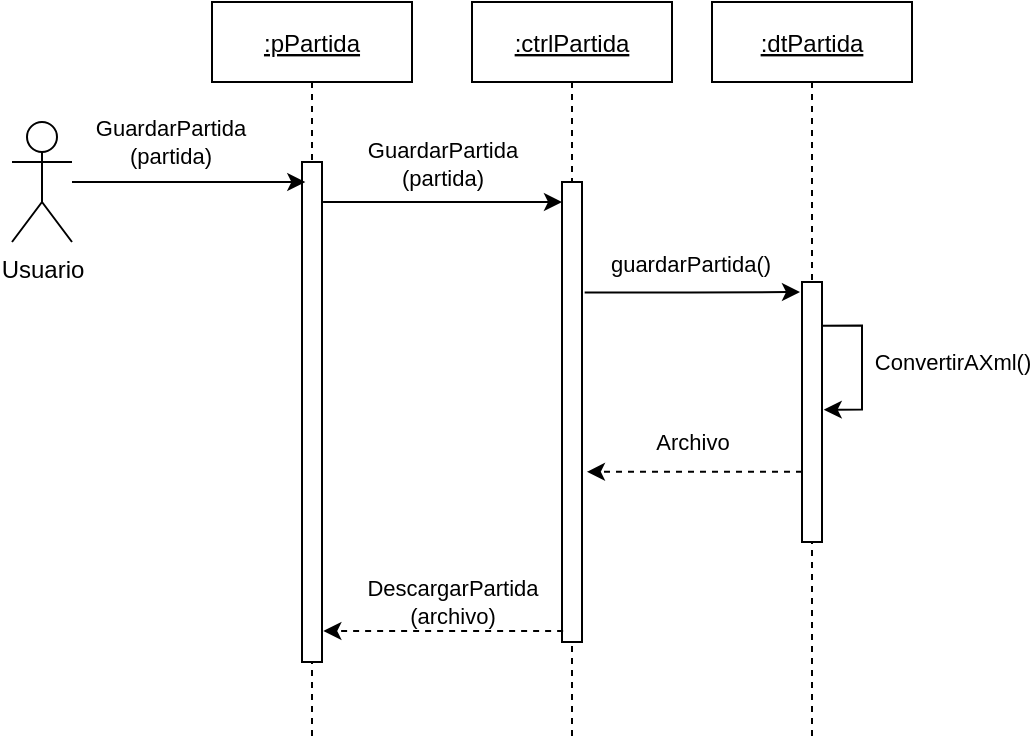 <mxfile version="13.7.9" type="device"><diagram id="dKuA8Z6GoHFrCsmcMbug" name="Página-1"><mxGraphModel dx="1024" dy="592" grid="1" gridSize="10" guides="1" tooltips="1" connect="1" arrows="1" fold="1" page="1" pageScale="1" pageWidth="1100" pageHeight="850" math="0" shadow="0"><root><mxCell id="0"/><mxCell id="1" parent="0"/><mxCell id="Uzp0QiFveka1PErk5RbL-3" value=":ctrlPartida" style="shape=umlLifeline;perimeter=lifelinePerimeter;container=1;collapsible=0;recursiveResize=0;rounded=0;shadow=0;strokeWidth=1;fontStyle=4" vertex="1" parent="1"><mxGeometry x="270" y="90" width="100" height="370" as="geometry"/></mxCell><mxCell id="Uzp0QiFveka1PErk5RbL-4" value="" style="points=[];perimeter=orthogonalPerimeter;rounded=0;shadow=0;strokeWidth=1;" vertex="1" parent="Uzp0QiFveka1PErk5RbL-3"><mxGeometry x="45" y="90" width="10" height="230" as="geometry"/></mxCell><mxCell id="Uzp0QiFveka1PErk5RbL-6" value=":pPartida" style="shape=umlLifeline;perimeter=lifelinePerimeter;container=1;collapsible=0;recursiveResize=0;rounded=0;shadow=0;strokeWidth=1;fontStyle=4" vertex="1" parent="1"><mxGeometry x="140" y="90" width="100" height="370" as="geometry"/></mxCell><mxCell id="Uzp0QiFveka1PErk5RbL-7" value="" style="points=[];perimeter=orthogonalPerimeter;rounded=0;shadow=0;strokeWidth=1;" vertex="1" parent="Uzp0QiFveka1PErk5RbL-6"><mxGeometry x="45" y="80" width="10" height="250" as="geometry"/></mxCell><mxCell id="Uzp0QiFveka1PErk5RbL-8" value="GuardarPartida&lt;br&gt;(partida)" style="edgeStyle=orthogonalEdgeStyle;rounded=0;orthogonalLoop=1;jettySize=auto;html=1;labelBackgroundColor=none;entryX=0.166;entryY=0.04;entryDx=0;entryDy=0;entryPerimeter=0;" edge="1" parent="1" source="Uzp0QiFveka1PErk5RbL-9" target="Uzp0QiFveka1PErk5RbL-7"><mxGeometry x="-0.167" y="20" relative="1" as="geometry"><mxPoint as="offset"/><mxPoint x="160" y="180" as="targetPoint"/></mxGeometry></mxCell><mxCell id="Uzp0QiFveka1PErk5RbL-9" value="Usuario" style="shape=umlActor;verticalLabelPosition=bottom;verticalAlign=top;html=1;" vertex="1" parent="1"><mxGeometry x="40" y="150" width="30" height="60" as="geometry"/></mxCell><mxCell id="Uzp0QiFveka1PErk5RbL-13" value=":dtPartida" style="shape=umlLifeline;perimeter=lifelinePerimeter;container=1;collapsible=0;recursiveResize=0;rounded=0;shadow=0;strokeWidth=1;fontStyle=4" vertex="1" parent="1"><mxGeometry x="390" y="90" width="100" height="370" as="geometry"/></mxCell><mxCell id="Uzp0QiFveka1PErk5RbL-14" value="" style="points=[];perimeter=orthogonalPerimeter;rounded=0;shadow=0;strokeWidth=1;" vertex="1" parent="Uzp0QiFveka1PErk5RbL-13"><mxGeometry x="45" y="140" width="10" height="130" as="geometry"/></mxCell><mxCell id="Uzp0QiFveka1PErk5RbL-25" value="ConvertirAXml()" style="edgeStyle=orthogonalEdgeStyle;rounded=0;orthogonalLoop=1;jettySize=auto;html=1;entryX=1.086;entryY=0.491;entryDx=0;entryDy=0;entryPerimeter=0;exitX=0.994;exitY=0.168;exitDx=0;exitDy=0;exitPerimeter=0;" edge="1" parent="Uzp0QiFveka1PErk5RbL-13" source="Uzp0QiFveka1PErk5RbL-14" target="Uzp0QiFveka1PErk5RbL-14"><mxGeometry x="-0.506" y="-49" relative="1" as="geometry"><mxPoint x="94" y="18" as="offset"/></mxGeometry></mxCell><mxCell id="Uzp0QiFveka1PErk5RbL-17" value="GuardarPartida&lt;br&gt;(partida)" style="edgeStyle=orthogonalEdgeStyle;rounded=0;orthogonalLoop=1;jettySize=auto;html=1;labelBackgroundColor=none;exitX=1.053;exitY=0.08;exitDx=0;exitDy=0;exitPerimeter=0;" edge="1" parent="1" source="Uzp0QiFveka1PErk5RbL-7"><mxGeometry x="-0.001" y="20" relative="1" as="geometry"><mxPoint x="190" y="190" as="sourcePoint"/><mxPoint as="offset"/><mxPoint x="315" y="190" as="targetPoint"/></mxGeometry></mxCell><mxCell id="Uzp0QiFveka1PErk5RbL-18" value="guardarPartida()" style="edgeStyle=orthogonalEdgeStyle;rounded=0;orthogonalLoop=1;jettySize=auto;html=1;labelBackgroundColor=none;exitX=1.133;exitY=0.24;exitDx=0;exitDy=0;exitPerimeter=0;" edge="1" parent="1" source="Uzp0QiFveka1PErk5RbL-4"><mxGeometry x="-0.012" y="15" relative="1" as="geometry"><mxPoint x="434" y="235" as="targetPoint"/><mxPoint as="offset"/><mxPoint x="320" y="235" as="sourcePoint"/></mxGeometry></mxCell><mxCell id="Uzp0QiFveka1PErk5RbL-22" value="DescargarPartida&lt;br&gt;(archivo)" style="edgeStyle=orthogonalEdgeStyle;rounded=0;orthogonalLoop=1;jettySize=auto;html=1;entryX=1.067;entryY=0.938;entryDx=0;entryDy=0;entryPerimeter=0;exitX=0.056;exitY=0.976;exitDx=0;exitDy=0;exitPerimeter=0;dashed=1;" edge="1" parent="1" source="Uzp0QiFveka1PErk5RbL-4" target="Uzp0QiFveka1PErk5RbL-7"><mxGeometry x="-0.073" y="-14" relative="1" as="geometry"><mxPoint x="300" y="405" as="sourcePoint"/><mxPoint as="offset"/></mxGeometry></mxCell><mxCell id="Uzp0QiFveka1PErk5RbL-26" value="Archivo" style="edgeStyle=orthogonalEdgeStyle;rounded=0;orthogonalLoop=1;jettySize=auto;html=1;entryX=1.246;entryY=0.63;entryDx=0;entryDy=0;entryPerimeter=0;exitX=0;exitY=0.73;exitDx=0;exitDy=0;exitPerimeter=0;dashed=1;" edge="1" parent="1" source="Uzp0QiFveka1PErk5RbL-14" target="Uzp0QiFveka1PErk5RbL-4"><mxGeometry x="0.023" y="-15" relative="1" as="geometry"><mxPoint as="offset"/></mxGeometry></mxCell></root></mxGraphModel></diagram></mxfile>